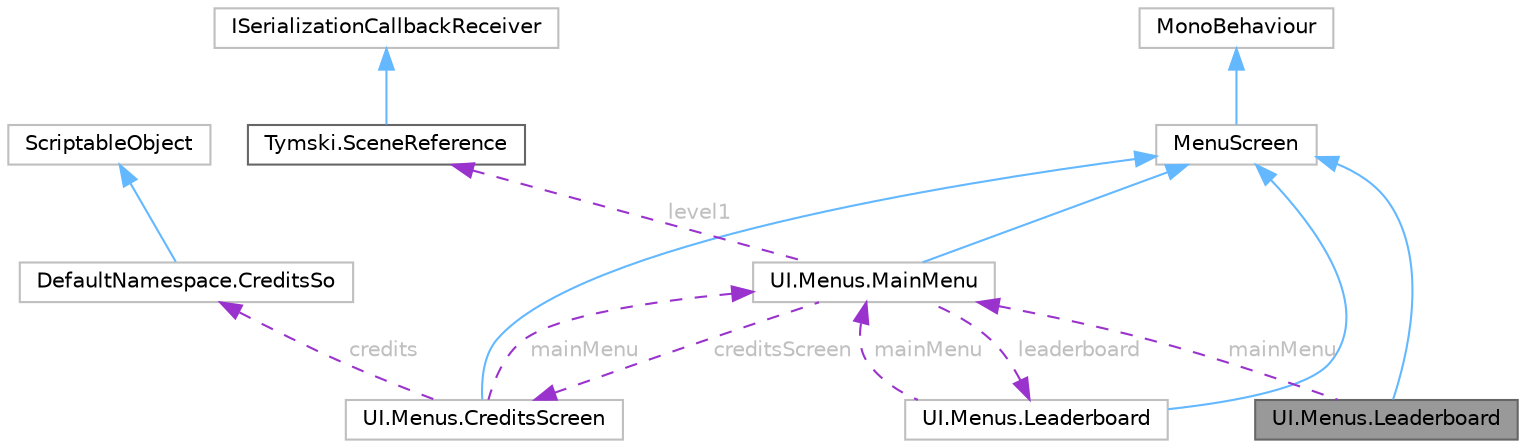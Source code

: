 digraph "UI.Menus.Leaderboard"
{
 // LATEX_PDF_SIZE
  bgcolor="transparent";
  edge [fontname=Helvetica,fontsize=10,labelfontname=Helvetica,labelfontsize=10];
  node [fontname=Helvetica,fontsize=10,shape=box,height=0.2,width=0.4];
  Node1 [id="Node000001",label="UI.Menus.Leaderboard",height=0.2,width=0.4,color="gray40", fillcolor="grey60", style="filled", fontcolor="black",tooltip=" "];
  Node2 -> Node1 [id="edge29_Node000001_Node000002",dir="back",color="steelblue1",style="solid",tooltip=" "];
  Node2 [id="Node000002",label="MenuScreen",height=0.2,width=0.4,color="grey75", fillcolor="white", style="filled",URL="$class_u_i_1_1_menus_1_1_menu_screen.html",tooltip=" "];
  Node3 -> Node2 [id="edge30_Node000002_Node000003",dir="back",color="steelblue1",style="solid",tooltip=" "];
  Node3 [id="Node000003",label="MonoBehaviour",height=0.2,width=0.4,color="grey75", fillcolor="white", style="filled",tooltip=" "];
  Node4 -> Node1 [id="edge31_Node000001_Node000004",dir="back",color="darkorchid3",style="dashed",tooltip=" ",label=" mainMenu",fontcolor="grey" ];
  Node4 [id="Node000004",label="UI.Menus.MainMenu",height=0.2,width=0.4,color="grey75", fillcolor="white", style="filled",URL="$class_u_i_1_1_menus_1_1_main_menu.html",tooltip=" "];
  Node2 -> Node4 [id="edge32_Node000004_Node000002",dir="back",color="steelblue1",style="solid",tooltip=" "];
  Node5 -> Node4 [id="edge33_Node000004_Node000005",dir="back",color="darkorchid3",style="dashed",tooltip=" ",label=" level1",fontcolor="grey" ];
  Node5 [id="Node000005",label="Tymski.SceneReference",height=0.2,width=0.4,color="gray40", fillcolor="white", style="filled",URL="$class_tymski_1_1_scene_reference.html",tooltip="A wrapper that provides the means to safely serialize Scene Asset References."];
  Node6 -> Node5 [id="edge34_Node000005_Node000006",dir="back",color="steelblue1",style="solid",tooltip=" "];
  Node6 [id="Node000006",label="ISerializationCallbackReceiver",height=0.2,width=0.4,color="grey75", fillcolor="white", style="filled",tooltip=" "];
  Node7 -> Node4 [id="edge35_Node000004_Node000007",dir="back",color="darkorchid3",style="dashed",tooltip=" ",label=" creditsScreen",fontcolor="grey" ];
  Node7 [id="Node000007",label="UI.Menus.CreditsScreen",height=0.2,width=0.4,color="grey75", fillcolor="white", style="filled",URL="$class_u_i_1_1_menus_1_1_credits_screen.html",tooltip=" "];
  Node2 -> Node7 [id="edge36_Node000007_Node000002",dir="back",color="steelblue1",style="solid",tooltip=" "];
  Node8 -> Node7 [id="edge37_Node000007_Node000008",dir="back",color="darkorchid3",style="dashed",tooltip=" ",label=" credits",fontcolor="grey" ];
  Node8 [id="Node000008",label="DefaultNamespace.CreditsSo",height=0.2,width=0.4,color="grey75", fillcolor="white", style="filled",URL="$class_default_namespace_1_1_credits_so.html",tooltip=" "];
  Node9 -> Node8 [id="edge38_Node000008_Node000009",dir="back",color="steelblue1",style="solid",tooltip=" "];
  Node9 [id="Node000009",label="ScriptableObject",height=0.2,width=0.4,color="grey75", fillcolor="white", style="filled",tooltip=" "];
  Node4 -> Node7 [id="edge39_Node000007_Node000004",dir="back",color="darkorchid3",style="dashed",tooltip=" ",label=" mainMenu",fontcolor="grey" ];
  Node10 -> Node4 [id="edge40_Node000004_Node000010",dir="back",color="darkorchid3",style="dashed",tooltip=" ",label=" leaderboard",fontcolor="grey" ];
  Node10 [id="Node000010",label="UI.Menus.Leaderboard",height=0.2,width=0.4,color="grey75", fillcolor="white", style="filled",URL="$class_u_i_1_1_menus_1_1_leaderboard.html",tooltip=" "];
  Node2 -> Node10 [id="edge41_Node000010_Node000002",dir="back",color="steelblue1",style="solid",tooltip=" "];
  Node4 -> Node10 [id="edge42_Node000010_Node000004",dir="back",color="darkorchid3",style="dashed",tooltip=" ",label=" mainMenu",fontcolor="grey" ];
}
